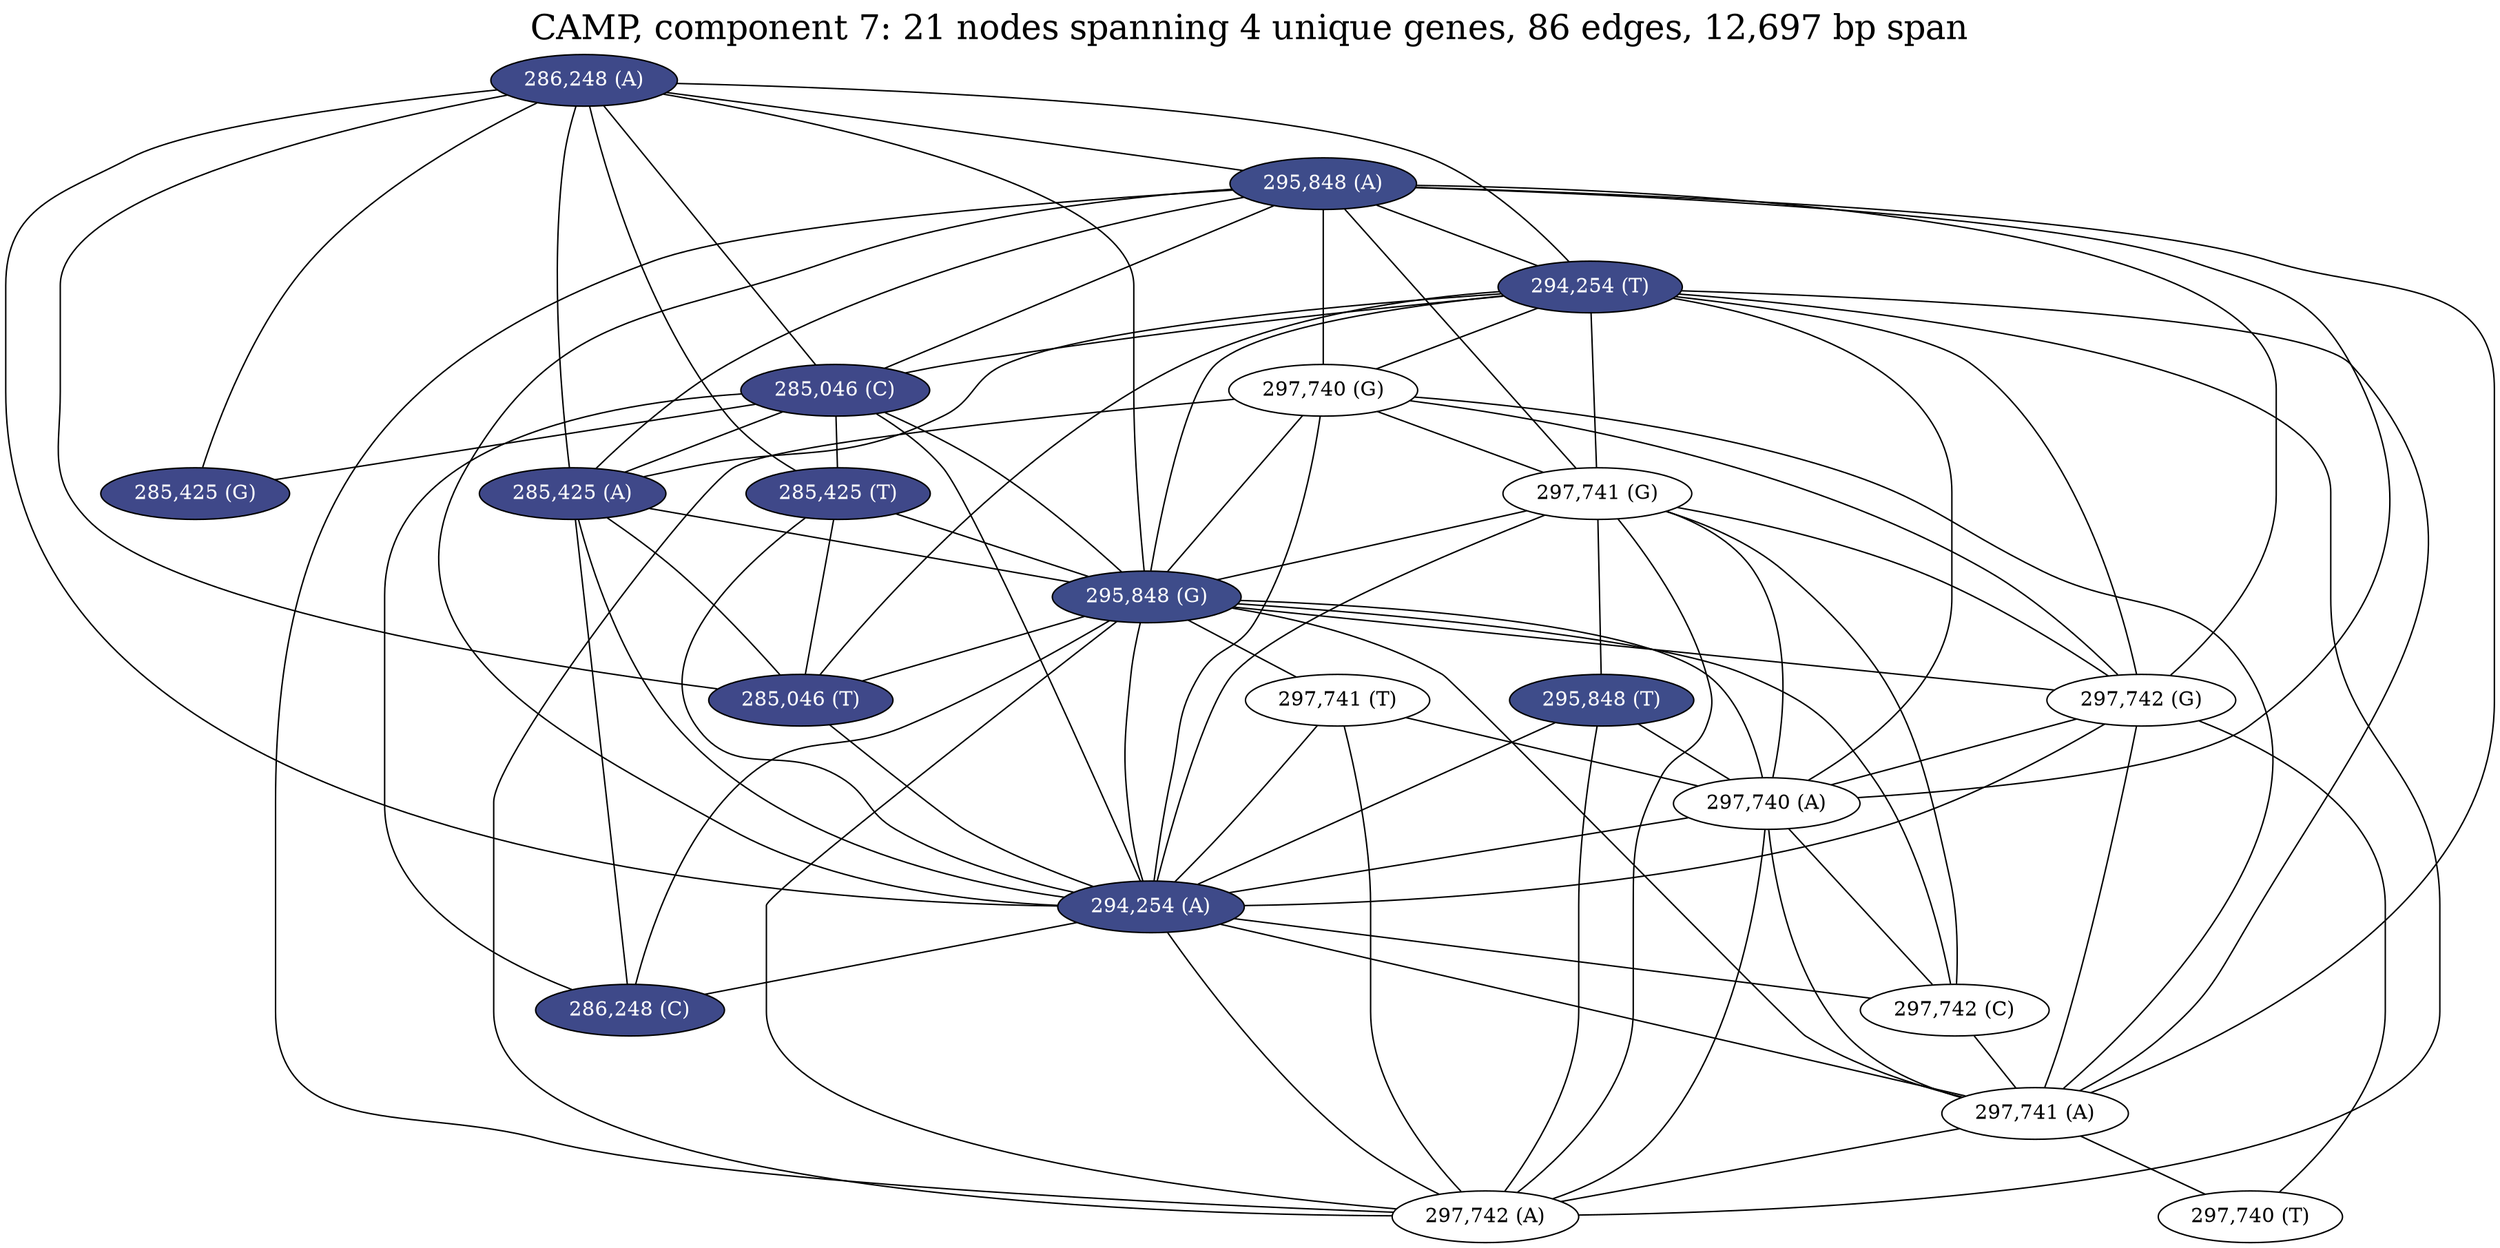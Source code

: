 graph CAMP_cc7 {
	overlap="prism50";
	outputorder="edgesfirst";
	node [style="filled"];
	label="CAMP, component 7: 21 nodes spanning 4 unique genes, 86 edges, 12,697 bp span";
	labelloc="t";
	fontsize=24;
	"285,046 (C)" [fillcolor="#3f4889", fontcolor="#ffffff"];
	"285,046 (T)" [fillcolor="#3f4889", fontcolor="#ffffff"];
	"285,425 (T)" [fillcolor="#3f4889", fontcolor="#ffffff"];
	"285,425 (A)" [fillcolor="#3f4889", fontcolor="#ffffff"];
	"285,425 (G)" [fillcolor="#3f4889", fontcolor="#ffffff"];
	"286,248 (A)" [fillcolor="#3e4989", fontcolor="#ffffff"];
	"286,248 (C)" [fillcolor="#3e4989", fontcolor="#ffffff"];
	"294,254 (T)" [fillcolor="#3e4a89", fontcolor="#ffffff"];
	"294,254 (A)" [fillcolor="#3e4a89", fontcolor="#ffffff"];
	"295,848 (A)" [fillcolor="#3e4c8a", fontcolor="#ffffff"];
	"295,848 (T)" [fillcolor="#3e4c8a", fontcolor="#ffffff"];
	"295,848 (G)" [fillcolor="#3e4c8a", fontcolor="#ffffff"];
	"297,740 (G)" [fillcolor="#ffffff", fontcolor="#000000"];
	"297,740 (A)" [fillcolor="#ffffff", fontcolor="#000000"];
	"297,740 (T)" [fillcolor="#ffffff", fontcolor="#000000"];
	"297,741 (G)" [fillcolor="#ffffff", fontcolor="#000000"];
	"297,741 (T)" [fillcolor="#ffffff", fontcolor="#000000"];
	"297,741 (A)" [fillcolor="#ffffff", fontcolor="#000000"];
	"297,742 (G)" [fillcolor="#ffffff", fontcolor="#000000"];
	"297,742 (C)" [fillcolor="#ffffff", fontcolor="#000000"];
	"297,742 (A)" [fillcolor="#ffffff", fontcolor="#000000"];
	"286,248 (A)" -- "285,046 (C)";
	"286,248 (A)" -- "285,046 (T)";
	"286,248 (A)" -- "285,425 (A)";
	"286,248 (A)" -- "285,425 (G)";
	"286,248 (A)" -- "285,425 (T)";
	"286,248 (A)" -- "294,254 (A)";
	"286,248 (A)" -- "294,254 (T)";
	"286,248 (A)" -- "295,848 (G)";
	"286,248 (A)" -- "295,848 (A)";
	"295,848 (A)" -- "285,046 (C)";
	"295,848 (A)" -- "285,425 (A)";
	"295,848 (A)" -- "294,254 (A)";
	"295,848 (A)" -- "294,254 (T)";
	"295,848 (A)" -- "297,740 (A)";
	"295,848 (A)" -- "297,740 (G)";
	"295,848 (A)" -- "297,741 (G)";
	"295,848 (A)" -- "297,741 (A)";
	"295,848 (A)" -- "297,742 (A)";
	"295,848 (A)" -- "297,742 (G)";
	"294,254 (T)" -- "285,046 (C)";
	"294,254 (T)" -- "285,046 (T)";
	"294,254 (T)" -- "285,425 (A)";
	"294,254 (T)" -- "295,848 (G)";
	"294,254 (T)" -- "297,740 (A)";
	"294,254 (T)" -- "297,740 (G)";
	"294,254 (T)" -- "297,741 (G)";
	"294,254 (T)" -- "297,741 (A)";
	"294,254 (T)" -- "297,742 (A)";
	"294,254 (T)" -- "297,742 (G)";
	"285,046 (C)" -- "285,425 (A)";
	"285,046 (C)" -- "285,425 (G)";
	"285,046 (C)" -- "285,425 (T)";
	"285,046 (C)" -- "286,248 (C)";
	"285,046 (C)" -- "294,254 (A)";
	"285,046 (C)" -- "295,848 (G)";
	"285,425 (T)" -- "285,046 (T)";
	"285,425 (T)" -- "294,254 (A)";
	"285,425 (T)" -- "295,848 (G)";
	"297,740 (G)" -- "294,254 (A)";
	"297,740 (G)" -- "295,848 (G)";
	"297,740 (G)" -- "297,741 (A)";
	"297,740 (G)" -- "297,741 (G)";
	"297,740 (G)" -- "297,742 (A)";
	"297,740 (G)" -- "297,742 (G)";
	"297,741 (G)" -- "294,254 (A)";
	"297,741 (G)" -- "295,848 (G)";
	"297,741 (G)" -- "295,848 (T)";
	"297,741 (G)" -- "297,740 (A)";
	"297,741 (G)" -- "297,742 (A)";
	"297,741 (G)" -- "297,742 (C)";
	"297,741 (G)" -- "297,742 (G)";
	"295,848 (T)" -- "294,254 (A)";
	"295,848 (T)" -- "297,740 (A)";
	"295,848 (T)" -- "297,742 (A)";
	"285,425 (A)" -- "285,046 (T)";
	"285,425 (A)" -- "286,248 (C)";
	"285,425 (A)" -- "294,254 (A)";
	"285,425 (A)" -- "295,848 (G)";
	"295,848 (G)" -- "285,046 (T)";
	"295,848 (G)" -- "286,248 (C)";
	"295,848 (G)" -- "294,254 (A)";
	"295,848 (G)" -- "297,740 (A)";
	"295,848 (G)" -- "297,741 (A)";
	"295,848 (G)" -- "297,741 (T)";
	"295,848 (G)" -- "297,742 (A)";
	"295,848 (G)" -- "297,742 (G)";
	"295,848 (G)" -- "297,742 (C)";
	"297,741 (T)" -- "294,254 (A)";
	"297,741 (T)" -- "297,740 (A)";
	"297,741 (T)" -- "297,742 (A)";
	"297,742 (G)" -- "294,254 (A)";
	"297,742 (G)" -- "297,740 (A)";
	"297,742 (G)" -- "297,740 (T)";
	"297,742 (G)" -- "297,741 (A)";
	"285,046 (T)" -- "294,254 (A)";
	"297,740 (A)" -- "294,254 (A)";
	"297,740 (A)" -- "297,741 (A)";
	"297,740 (A)" -- "297,742 (A)";
	"297,740 (A)" -- "297,742 (C)";
	"294,254 (A)" -- "286,248 (C)";
	"294,254 (A)" -- "297,741 (A)";
	"294,254 (A)" -- "297,742 (A)";
	"294,254 (A)" -- "297,742 (C)";
	"297,742 (C)" -- "297,741 (A)";
	"297,741 (A)" -- "297,740 (T)";
	"297,741 (A)" -- "297,742 (A)";
}